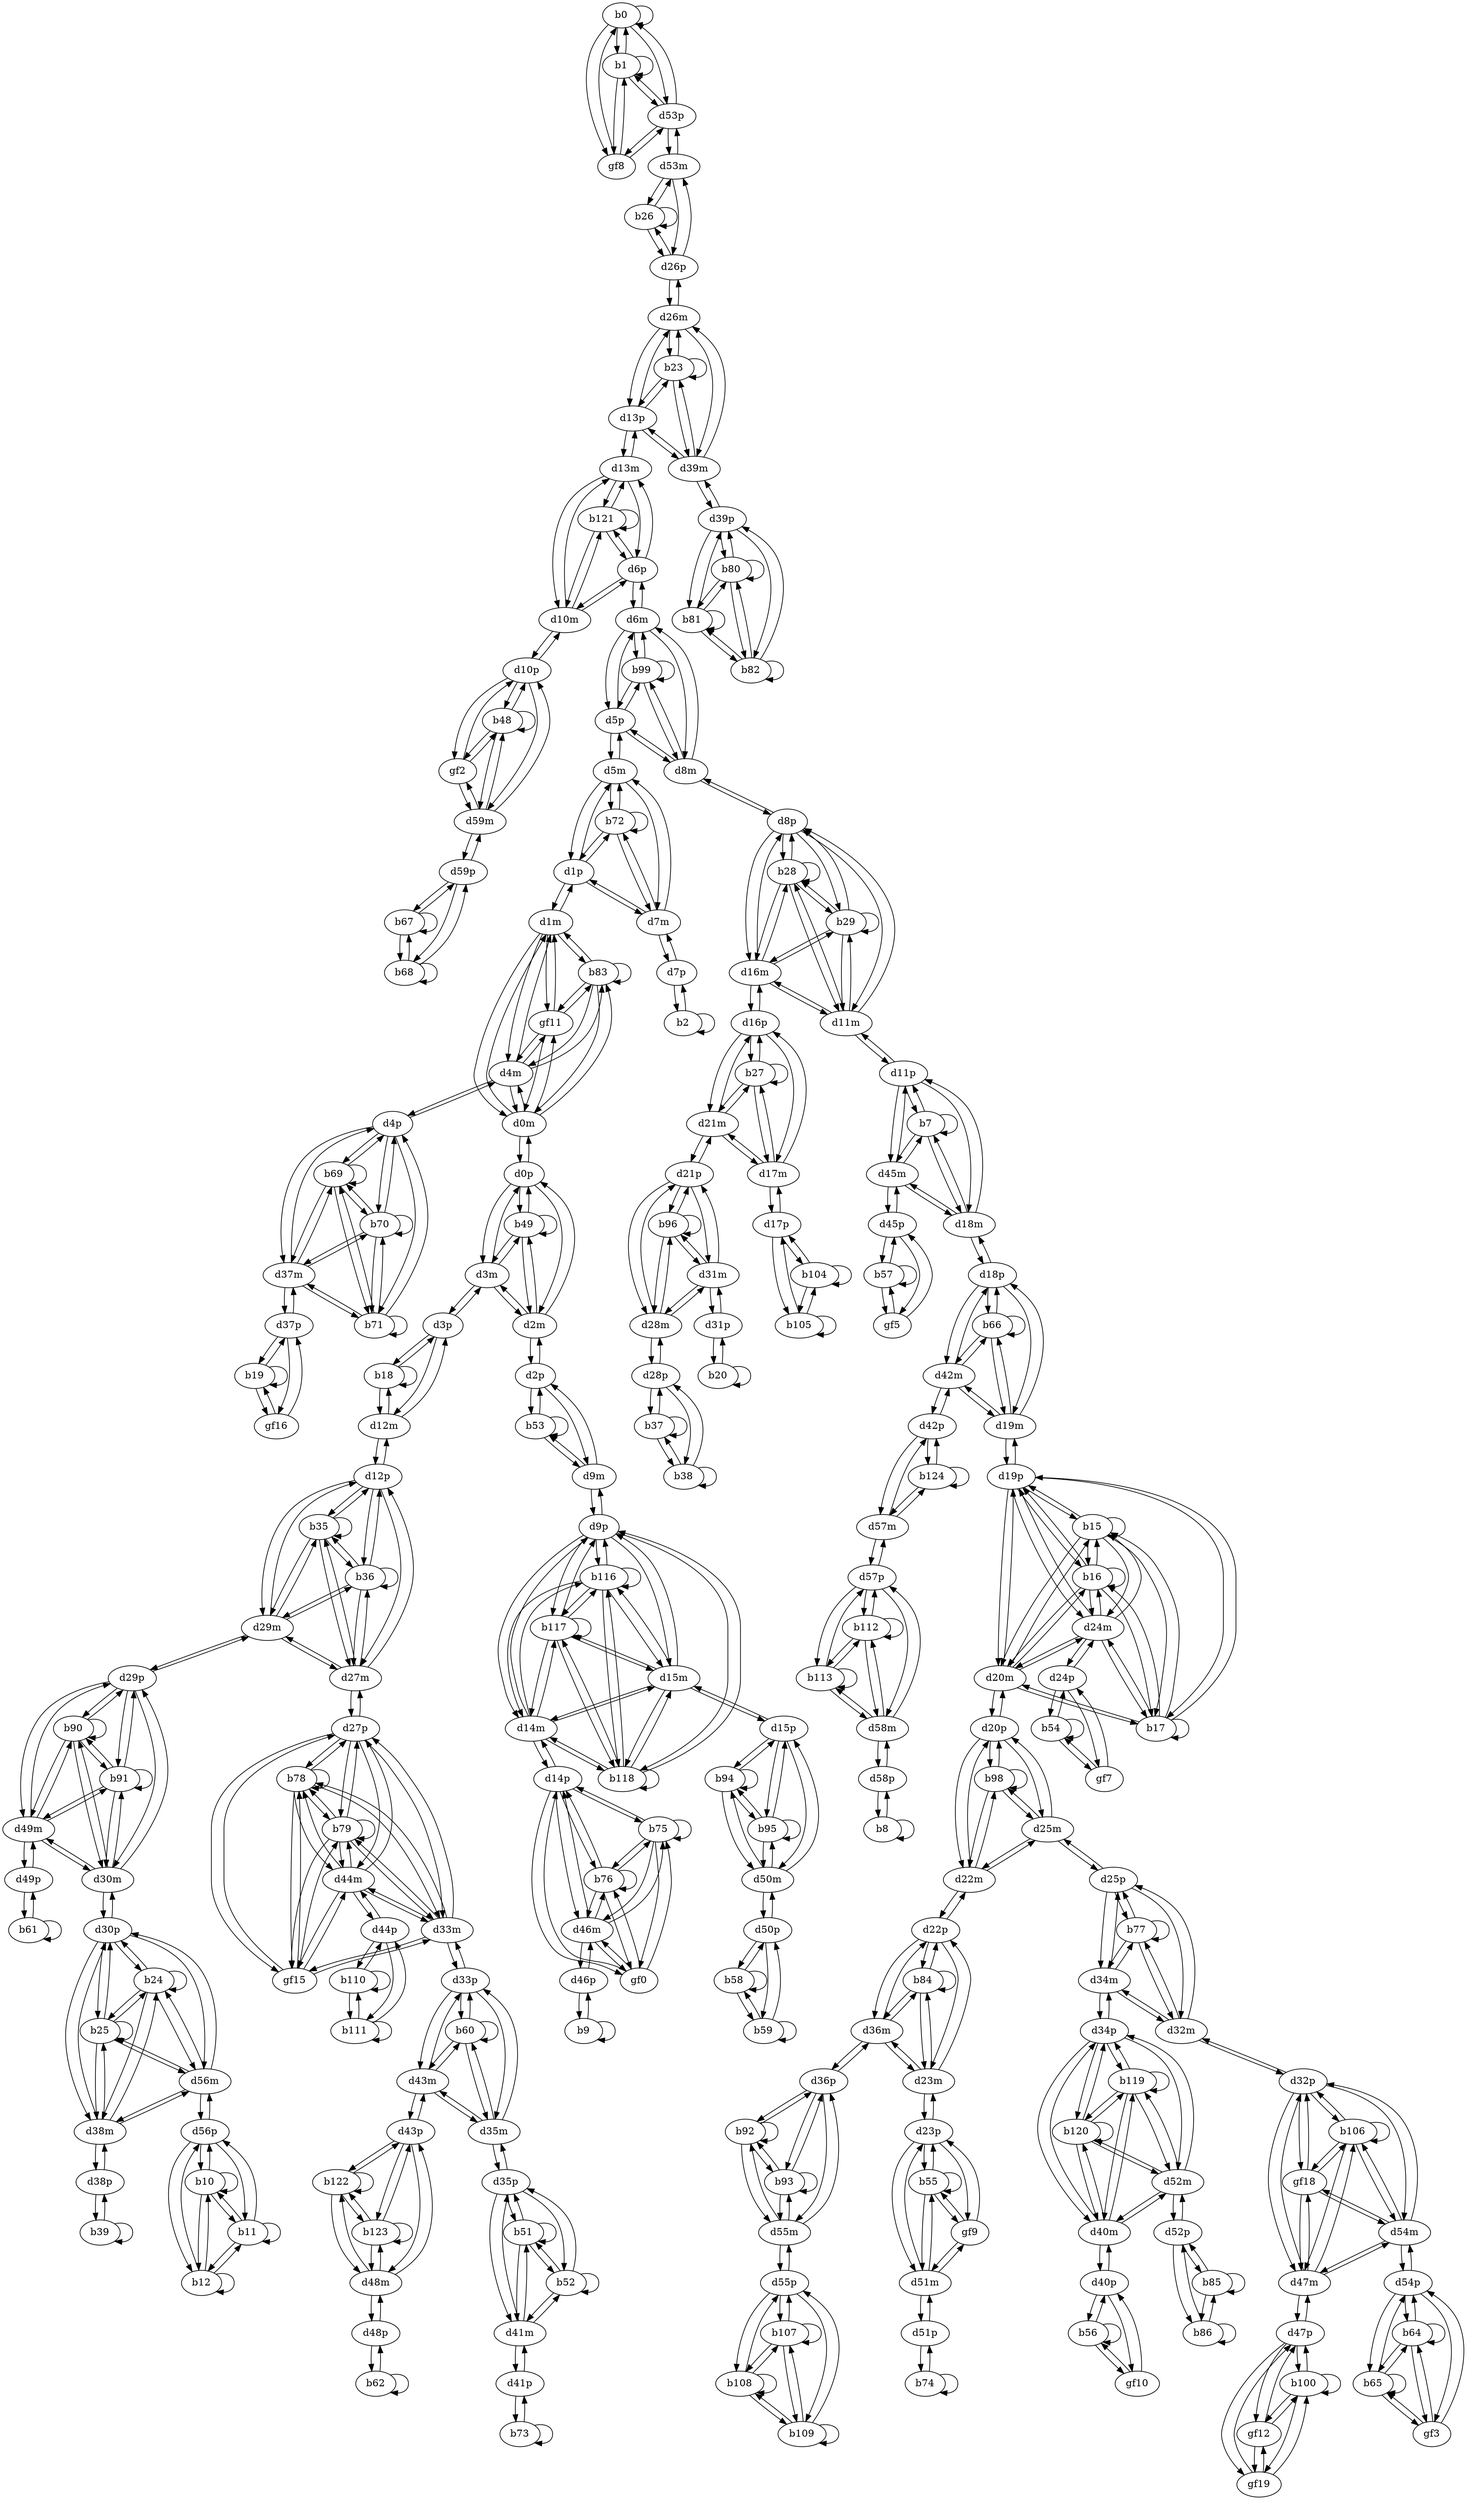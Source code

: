 digraph G {
  b0;
  b1;
  gf8;
  b2;
  b7;
  b8;
  b9;
  b10;
  b11;
  b12;
  b15;
  b16;
  b17;
  b18;
  b19;
  gf16;
  b20;
  b23;
  b24;
  b25;
  b26;
  b27;
  b28;
  b29;
  b35;
  b36;
  b37;
  b38;
  b39;
  b48;
  gf2;
  b49;
  b51;
  b52;
  b53;
  b54;
  gf7;
  b55;
  gf9;
  b56;
  gf10;
  b57;
  gf5;
  b58;
  b59;
  b60;
  b61;
  b62;
  b64;
  b65;
  gf3;
  b66;
  b67;
  b68;
  b69;
  b70;
  b71;
  b72;
  b73;
  b74;
  b75;
  b76;
  gf0;
  b77;
  b78;
  b79;
  gf15;
  b80;
  b81;
  b82;
  b83;
  gf11;
  b84;
  b85;
  b86;
  b90;
  b91;
  b92;
  b93;
  b94;
  b95;
  b96;
  b98;
  b99;
  b100;
  gf12;
  gf19;
  b104;
  b105;
  b106;
  gf18;
  b107;
  b108;
  b109;
  b110;
  b111;
  b112;
  b113;
  b116;
  b117;
  b118;
  b119;
  b120;
  b121;
  b122;
  b123;
  b124;
  d0m;
  d0p;
  d1m;
  d1p;
  d2m;
  d2p;
  d3m;
  d3p;
  d4m;
  d4p;
  d5m;
  d5p;
  d6m;
  d6p;
  d7m;
  d7p;
  d8m;
  d8p;
  d9m;
  d9p;
  d10m;
  d10p;
  d11m;
  d11p;
  d12m;
  d12p;
  d13m;
  d13p;
  d14m;
  d14p;
  d15m;
  d15p;
  d16m;
  d16p;
  d17m;
  d17p;
  d18m;
  d18p;
  d19m;
  d19p;
  d20m;
  d20p;
  d21m;
  d21p;
  d22m;
  d22p;
  d23m;
  d23p;
  d24m;
  d24p;
  d25m;
  d25p;
  d26m;
  d26p;
  d27m;
  d27p;
  d28m;
  d28p;
  d29m;
  d29p;
  d30m;
  d30p;
  d31m;
  d31p;
  d32m;
  d32p;
  d33m;
  d33p;
  d34m;
  d34p;
  d35m;
  d35p;
  d36m;
  d36p;
  d37m;
  d37p;
  d38m;
  d38p;
  d39m;
  d39p;
  d40m;
  d40p;
  d41m;
  d41p;
  d42m;
  d42p;
  d43m;
  d43p;
  d44m;
  d44p;
  d45m;
  d45p;
  d46m;
  d46p;
  d47m;
  d47p;
  d48m;
  d48p;
  d49m;
  d49p;
  d50m;
  d50p;
  d51m;
  d51p;
  d52m;
  d52p;
  d53m;
  d53p;
  d54m;
  d54p;
  d55m;
  d55p;
  d56m;
  d56p;
  d57m;
  d57p;
  d58m;
  d58p;
  d59m;
  d59p;
  b0 -> b0;
  b0 -> b1;
  b0 -> gf8;
  b1 -> b0;
  b1 -> b1;
  b1 -> gf8;
  gf8 -> b0;
  gf8 -> b1;
  b2 -> b2;
  b7 -> b7;
  b8 -> b8;
  b9 -> b9;
  b10 -> b10;
  b10 -> b11;
  b10 -> b12;
  b11 -> b10;
  b11 -> b11;
  b11 -> b12;
  b12 -> b10;
  b12 -> b11;
  b12 -> b12;
  b15 -> b15;
  b15 -> b16;
  b15 -> b17;
  b16 -> b15;
  b16 -> b16;
  b16 -> b17;
  b17 -> b15;
  b17 -> b16;
  b17 -> b17;
  b18 -> b18;
  b19 -> b19;
  b19 -> gf16;
  gf16 -> b19;
  b20 -> b20;
  b23 -> b23;
  b24 -> b24;
  b24 -> b25;
  b25 -> b24;
  b25 -> b25;
  b26 -> b26;
  b27 -> b27;
  b28 -> b28;
  b28 -> b29;
  b29 -> b28;
  b29 -> b29;
  b35 -> b35;
  b35 -> b36;
  b36 -> b35;
  b36 -> b36;
  b37 -> b37;
  b37 -> b38;
  b38 -> b37;
  b38 -> b38;
  b39 -> b39;
  b48 -> b48;
  b48 -> gf2;
  gf2 -> b48;
  b49 -> b49;
  b51 -> b51;
  b51 -> b52;
  b52 -> b51;
  b52 -> b52;
  b53 -> b53;
  b54 -> b54;
  b54 -> gf7;
  gf7 -> b54;
  b55 -> b55;
  b55 -> gf9;
  gf9 -> b55;
  b56 -> b56;
  b56 -> gf10;
  gf10 -> b56;
  b57 -> b57;
  b57 -> gf5;
  gf5 -> b57;
  b58 -> b58;
  b58 -> b59;
  b59 -> b58;
  b59 -> b59;
  b60 -> b60;
  b61 -> b61;
  b62 -> b62;
  b64 -> b64;
  b64 -> b65;
  b64 -> gf3;
  b65 -> b64;
  b65 -> b65;
  b65 -> gf3;
  gf3 -> b64;
  gf3 -> b65;
  b66 -> b66;
  b67 -> b67;
  b67 -> b68;
  b68 -> b67;
  b68 -> b68;
  b69 -> b69;
  b69 -> b70;
  b69 -> b71;
  b70 -> b69;
  b70 -> b70;
  b70 -> b71;
  b71 -> b69;
  b71 -> b70;
  b71 -> b71;
  b72 -> b72;
  b73 -> b73;
  b74 -> b74;
  b75 -> b75;
  b75 -> b76;
  b75 -> gf0;
  b76 -> b75;
  b76 -> b76;
  b76 -> gf0;
  gf0 -> b75;
  gf0 -> b76;
  b77 -> b77;
  b78 -> b78;
  b78 -> b79;
  b78 -> gf15;
  b79 -> b78;
  b79 -> b79;
  b79 -> gf15;
  gf15 -> b78;
  gf15 -> b79;
  b80 -> b80;
  b80 -> b81;
  b80 -> b82;
  b81 -> b80;
  b81 -> b81;
  b81 -> b82;
  b82 -> b80;
  b82 -> b81;
  b82 -> b82;
  b83 -> b83;
  b83 -> gf11;
  gf11 -> b83;
  b84 -> b84;
  b85 -> b85;
  b85 -> b86;
  b86 -> b85;
  b86 -> b86;
  b90 -> b90;
  b90 -> b91;
  b91 -> b90;
  b91 -> b91;
  b92 -> b92;
  b92 -> b93;
  b93 -> b92;
  b93 -> b93;
  b94 -> b94;
  b94 -> b95;
  b95 -> b94;
  b95 -> b95;
  b96 -> b96;
  b98 -> b98;
  b99 -> b99;
  b100 -> b100;
  b100 -> gf12;
  b100 -> gf19;
  gf12 -> b100;
  gf12 -> gf19;
  gf19 -> b100;
  gf19 -> gf12;
  b104 -> b104;
  b104 -> b105;
  b105 -> b104;
  b105 -> b105;
  b106 -> b106;
  b106 -> gf18;
  gf18 -> b106;
  b107 -> b107;
  b107 -> b108;
  b107 -> b109;
  b108 -> b107;
  b108 -> b108;
  b108 -> b109;
  b109 -> b107;
  b109 -> b108;
  b109 -> b109;
  b110 -> b110;
  b110 -> b111;
  b111 -> b110;
  b111 -> b111;
  b112 -> b112;
  b112 -> b113;
  b113 -> b112;
  b113 -> b113;
  b116 -> b116;
  b116 -> b117;
  b116 -> b118;
  b117 -> b116;
  b117 -> b117;
  b117 -> b118;
  b118 -> b116;
  b118 -> b117;
  b118 -> b118;
  b119 -> b119;
  b119 -> b120;
  b120 -> b119;
  b120 -> b120;
  b121 -> b121;
  b122 -> b122;
  b122 -> b123;
  b123 -> b122;
  b123 -> b123;
  b124 -> b124;
  d0m -> d0p;
  d0p -> d0m;
  b83 -> d0m;
  d0m -> b83;
  gf11 -> d0m;
  d0m -> gf11;
  b49 -> d0p;
  d0p -> b49;
  d1m -> d1p;
  d1p -> d1m;
  b83 -> d1m;
  d1m -> b83;
  gf11 -> d1m;
  d1m -> gf11;
  b72 -> d1p;
  d1p -> b72;
  d2m -> d2p;
  d2p -> d2m;
  b49 -> d2m;
  d2m -> b49;
  b53 -> d2p;
  d2p -> b53;
  d3m -> d3p;
  d3p -> d3m;
  b49 -> d3m;
  d3m -> b49;
  b18 -> d3p;
  d3p -> b18;
  d4m -> d4p;
  d4p -> d4m;
  b83 -> d4m;
  d4m -> b83;
  gf11 -> d4m;
  d4m -> gf11;
  b69 -> d4p;
  d4p -> b69;
  b70 -> d4p;
  d4p -> b70;
  b71 -> d4p;
  d4p -> b71;
  d5m -> d5p;
  d5p -> d5m;
  b72 -> d5m;
  d5m -> b72;
  b99 -> d5p;
  d5p -> b99;
  d6m -> d6p;
  d6p -> d6m;
  b99 -> d6m;
  d6m -> b99;
  b121 -> d6p;
  d6p -> b121;
  d7m -> d7p;
  d7p -> d7m;
  b72 -> d7m;
  d7m -> b72;
  b2 -> d7p;
  d7p -> b2;
  d8m -> d8p;
  d8p -> d8m;
  b99 -> d8m;
  d8m -> b99;
  b28 -> d8p;
  d8p -> b28;
  b29 -> d8p;
  d8p -> b29;
  d9m -> d9p;
  d9p -> d9m;
  b53 -> d9m;
  d9m -> b53;
  b116 -> d9p;
  d9p -> b116;
  b117 -> d9p;
  d9p -> b117;
  b118 -> d9p;
  d9p -> b118;
  d10m -> d10p;
  d10p -> d10m;
  b121 -> d10m;
  d10m -> b121;
  b48 -> d10p;
  d10p -> b48;
  gf2 -> d10p;
  d10p -> gf2;
  d11m -> d11p;
  d11p -> d11m;
  b28 -> d11m;
  d11m -> b28;
  b29 -> d11m;
  d11m -> b29;
  b7 -> d11p;
  d11p -> b7;
  d12m -> d12p;
  d12p -> d12m;
  b18 -> d12m;
  d12m -> b18;
  b35 -> d12p;
  d12p -> b35;
  b36 -> d12p;
  d12p -> b36;
  d13m -> d13p;
  d13p -> d13m;
  b121 -> d13m;
  d13m -> b121;
  b23 -> d13p;
  d13p -> b23;
  d14m -> d14p;
  d14p -> d14m;
  b116 -> d14m;
  d14m -> b116;
  b117 -> d14m;
  d14m -> b117;
  b118 -> d14m;
  d14m -> b118;
  b75 -> d14p;
  d14p -> b75;
  b76 -> d14p;
  d14p -> b76;
  gf0 -> d14p;
  d14p -> gf0;
  d15m -> d15p;
  d15p -> d15m;
  b116 -> d15m;
  d15m -> b116;
  b117 -> d15m;
  d15m -> b117;
  b118 -> d15m;
  d15m -> b118;
  b94 -> d15p;
  d15p -> b94;
  b95 -> d15p;
  d15p -> b95;
  d16m -> d16p;
  d16p -> d16m;
  b28 -> d16m;
  d16m -> b28;
  b29 -> d16m;
  d16m -> b29;
  b27 -> d16p;
  d16p -> b27;
  d17m -> d17p;
  d17p -> d17m;
  b27 -> d17m;
  d17m -> b27;
  b104 -> d17p;
  d17p -> b104;
  b105 -> d17p;
  d17p -> b105;
  d18m -> d18p;
  d18p -> d18m;
  b7 -> d18m;
  d18m -> b7;
  b66 -> d18p;
  d18p -> b66;
  d19m -> d19p;
  d19p -> d19m;
  b66 -> d19m;
  d19m -> b66;
  b15 -> d19p;
  d19p -> b15;
  b16 -> d19p;
  d19p -> b16;
  b17 -> d19p;
  d19p -> b17;
  d20m -> d20p;
  d20p -> d20m;
  b15 -> d20m;
  d20m -> b15;
  b16 -> d20m;
  d20m -> b16;
  b17 -> d20m;
  d20m -> b17;
  b98 -> d20p;
  d20p -> b98;
  d21m -> d21p;
  d21p -> d21m;
  b27 -> d21m;
  d21m -> b27;
  b96 -> d21p;
  d21p -> b96;
  d22m -> d22p;
  d22p -> d22m;
  b98 -> d22m;
  d22m -> b98;
  b84 -> d22p;
  d22p -> b84;
  d23m -> d23p;
  d23p -> d23m;
  b84 -> d23m;
  d23m -> b84;
  b55 -> d23p;
  d23p -> b55;
  gf9 -> d23p;
  d23p -> gf9;
  d24m -> d24p;
  d24p -> d24m;
  b15 -> d24m;
  d24m -> b15;
  b16 -> d24m;
  d24m -> b16;
  b17 -> d24m;
  d24m -> b17;
  b54 -> d24p;
  d24p -> b54;
  gf7 -> d24p;
  d24p -> gf7;
  d25m -> d25p;
  d25p -> d25m;
  b98 -> d25m;
  d25m -> b98;
  b77 -> d25p;
  d25p -> b77;
  d26m -> d26p;
  d26p -> d26m;
  b23 -> d26m;
  d26m -> b23;
  b26 -> d26p;
  d26p -> b26;
  d27m -> d27p;
  d27p -> d27m;
  b35 -> d27m;
  d27m -> b35;
  b36 -> d27m;
  d27m -> b36;
  b78 -> d27p;
  d27p -> b78;
  b79 -> d27p;
  d27p -> b79;
  gf15 -> d27p;
  d27p -> gf15;
  d28m -> d28p;
  d28p -> d28m;
  b96 -> d28m;
  d28m -> b96;
  b37 -> d28p;
  d28p -> b37;
  b38 -> d28p;
  d28p -> b38;
  d29m -> d29p;
  d29p -> d29m;
  b35 -> d29m;
  d29m -> b35;
  b36 -> d29m;
  d29m -> b36;
  b90 -> d29p;
  d29p -> b90;
  b91 -> d29p;
  d29p -> b91;
  d30m -> d30p;
  d30p -> d30m;
  b90 -> d30m;
  d30m -> b90;
  b91 -> d30m;
  d30m -> b91;
  b24 -> d30p;
  d30p -> b24;
  b25 -> d30p;
  d30p -> b25;
  d31m -> d31p;
  d31p -> d31m;
  b96 -> d31m;
  d31m -> b96;
  b20 -> d31p;
  d31p -> b20;
  d32m -> d32p;
  d32p -> d32m;
  b77 -> d32m;
  d32m -> b77;
  b106 -> d32p;
  d32p -> b106;
  gf18 -> d32p;
  d32p -> gf18;
  d33m -> d33p;
  d33p -> d33m;
  b78 -> d33m;
  d33m -> b78;
  b79 -> d33m;
  d33m -> b79;
  gf15 -> d33m;
  d33m -> gf15;
  b60 -> d33p;
  d33p -> b60;
  d34m -> d34p;
  d34p -> d34m;
  b77 -> d34m;
  d34m -> b77;
  b119 -> d34p;
  d34p -> b119;
  b120 -> d34p;
  d34p -> b120;
  d35m -> d35p;
  d35p -> d35m;
  b60 -> d35m;
  d35m -> b60;
  b51 -> d35p;
  d35p -> b51;
  b52 -> d35p;
  d35p -> b52;
  d36m -> d36p;
  d36p -> d36m;
  b84 -> d36m;
  d36m -> b84;
  b92 -> d36p;
  d36p -> b92;
  b93 -> d36p;
  d36p -> b93;
  d37m -> d37p;
  d37p -> d37m;
  b69 -> d37m;
  d37m -> b69;
  b70 -> d37m;
  d37m -> b70;
  b71 -> d37m;
  d37m -> b71;
  b19 -> d37p;
  d37p -> b19;
  gf16 -> d37p;
  d37p -> gf16;
  d38m -> d38p;
  d38p -> d38m;
  b24 -> d38m;
  d38m -> b24;
  b25 -> d38m;
  d38m -> b25;
  b39 -> d38p;
  d38p -> b39;
  d39m -> d39p;
  d39p -> d39m;
  b23 -> d39m;
  d39m -> b23;
  b80 -> d39p;
  d39p -> b80;
  b81 -> d39p;
  d39p -> b81;
  b82 -> d39p;
  d39p -> b82;
  d40m -> d40p;
  d40p -> d40m;
  b119 -> d40m;
  d40m -> b119;
  b120 -> d40m;
  d40m -> b120;
  b56 -> d40p;
  d40p -> b56;
  gf10 -> d40p;
  d40p -> gf10;
  d41m -> d41p;
  d41p -> d41m;
  b51 -> d41m;
  d41m -> b51;
  b52 -> d41m;
  d41m -> b52;
  b73 -> d41p;
  d41p -> b73;
  d42m -> d42p;
  d42p -> d42m;
  b66 -> d42m;
  d42m -> b66;
  b124 -> d42p;
  d42p -> b124;
  d43m -> d43p;
  d43p -> d43m;
  b60 -> d43m;
  d43m -> b60;
  b122 -> d43p;
  d43p -> b122;
  b123 -> d43p;
  d43p -> b123;
  d44m -> d44p;
  d44p -> d44m;
  b78 -> d44m;
  d44m -> b78;
  b79 -> d44m;
  d44m -> b79;
  gf15 -> d44m;
  d44m -> gf15;
  b110 -> d44p;
  d44p -> b110;
  b111 -> d44p;
  d44p -> b111;
  d45m -> d45p;
  d45p -> d45m;
  b7 -> d45m;
  d45m -> b7;
  b57 -> d45p;
  d45p -> b57;
  gf5 -> d45p;
  d45p -> gf5;
  d46m -> d46p;
  d46p -> d46m;
  b75 -> d46m;
  d46m -> b75;
  b76 -> d46m;
  d46m -> b76;
  gf0 -> d46m;
  d46m -> gf0;
  b9 -> d46p;
  d46p -> b9;
  d47m -> d47p;
  d47p -> d47m;
  b106 -> d47m;
  d47m -> b106;
  gf18 -> d47m;
  d47m -> gf18;
  b100 -> d47p;
  d47p -> b100;
  gf12 -> d47p;
  d47p -> gf12;
  gf19 -> d47p;
  d47p -> gf19;
  d48m -> d48p;
  d48p -> d48m;
  b122 -> d48m;
  d48m -> b122;
  b123 -> d48m;
  d48m -> b123;
  b62 -> d48p;
  d48p -> b62;
  d49m -> d49p;
  d49p -> d49m;
  b90 -> d49m;
  d49m -> b90;
  b91 -> d49m;
  d49m -> b91;
  b61 -> d49p;
  d49p -> b61;
  d50m -> d50p;
  d50p -> d50m;
  b94 -> d50m;
  d50m -> b94;
  b95 -> d50m;
  d50m -> b95;
  b58 -> d50p;
  d50p -> b58;
  b59 -> d50p;
  d50p -> b59;
  d51m -> d51p;
  d51p -> d51m;
  b55 -> d51m;
  d51m -> b55;
  gf9 -> d51m;
  d51m -> gf9;
  b74 -> d51p;
  d51p -> b74;
  d52m -> d52p;
  d52p -> d52m;
  b119 -> d52m;
  d52m -> b119;
  b120 -> d52m;
  d52m -> b120;
  b85 -> d52p;
  d52p -> b85;
  b86 -> d52p;
  d52p -> b86;
  d53m -> d53p;
  d53p -> d53m;
  b26 -> d53m;
  d53m -> b26;
  b0 -> d53p;
  d53p -> b0;
  b1 -> d53p;
  d53p -> b1;
  gf8 -> d53p;
  d53p -> gf8;
  d54m -> d54p;
  d54p -> d54m;
  b106 -> d54m;
  d54m -> b106;
  gf18 -> d54m;
  d54m -> gf18;
  b64 -> d54p;
  d54p -> b64;
  b65 -> d54p;
  d54p -> b65;
  gf3 -> d54p;
  d54p -> gf3;
  d55m -> d55p;
  d55p -> d55m;
  b92 -> d55m;
  d55m -> b92;
  b93 -> d55m;
  d55m -> b93;
  b107 -> d55p;
  d55p -> b107;
  b108 -> d55p;
  d55p -> b108;
  b109 -> d55p;
  d55p -> b109;
  d56m -> d56p;
  d56p -> d56m;
  b24 -> d56m;
  d56m -> b24;
  b25 -> d56m;
  d56m -> b25;
  b10 -> d56p;
  d56p -> b10;
  b11 -> d56p;
  d56p -> b11;
  b12 -> d56p;
  d56p -> b12;
  d57m -> d57p;
  d57p -> d57m;
  b124 -> d57m;
  d57m -> b124;
  b112 -> d57p;
  d57p -> b112;
  b113 -> d57p;
  d57p -> b113;
  d58m -> d58p;
  d58p -> d58m;
  b112 -> d58m;
  d58m -> b112;
  b113 -> d58m;
  d58m -> b113;
  b8 -> d58p;
  d58p -> b8;
  d59m -> d59p;
  d59p -> d59m;
  b48 -> d59m;
  d59m -> b48;
  gf2 -> d59m;
  d59m -> gf2;
  b67 -> d59p;
  d59p -> b67;
  b68 -> d59p;
  d59p -> b68;
  d11p -> d18m;
  d11p -> d45m;
  d18m -> d11p;
  d18m -> d45m;
  d45m -> d11p;
  d45m -> d18m;
  d19p -> d20m;
  d19p -> d24m;
  d20m -> d19p;
  d20m -> d24m;
  d24m -> d19p;
  d24m -> d20m;
  d3p -> d12m;
  d12m -> d3p;
  d13p -> d26m;
  d13p -> d39m;
  d26m -> d13p;
  d26m -> d39m;
  d39m -> d13p;
  d39m -> d26m;
  d30p -> d38m;
  d30p -> d56m;
  d38m -> d30p;
  d38m -> d56m;
  d56m -> d30p;
  d56m -> d38m;
  d26p -> d53m;
  d53m -> d26p;
  d16p -> d17m;
  d16p -> d21m;
  d17m -> d16p;
  d17m -> d21m;
  d21m -> d16p;
  d21m -> d17m;
  d8p -> d11m;
  d8p -> d16m;
  d11m -> d8p;
  d11m -> d16m;
  d16m -> d8p;
  d16m -> d11m;
  d12p -> d27m;
  d12p -> d29m;
  d27m -> d12p;
  d27m -> d29m;
  d29m -> d12p;
  d29m -> d27m;
  d10p -> d59m;
  d59m -> d10p;
  d0p -> d2m;
  d0p -> d3m;
  d2m -> d0p;
  d2m -> d3m;
  d3m -> d0p;
  d3m -> d2m;
  d35p -> d41m;
  d41m -> d35p;
  d2p -> d9m;
  d9m -> d2p;
  d23p -> d51m;
  d51m -> d23p;
  d33p -> d35m;
  d33p -> d43m;
  d35m -> d33p;
  d35m -> d43m;
  d43m -> d33p;
  d43m -> d35m;
  d18p -> d19m;
  d18p -> d42m;
  d19m -> d18p;
  d19m -> d42m;
  d42m -> d18p;
  d42m -> d19m;
  d4p -> d37m;
  d37m -> d4p;
  d1p -> d5m;
  d1p -> d7m;
  d5m -> d1p;
  d5m -> d7m;
  d7m -> d1p;
  d7m -> d5m;
  d14p -> d46m;
  d46m -> d14p;
  d25p -> d32m;
  d25p -> d34m;
  d32m -> d25p;
  d32m -> d34m;
  d34m -> d25p;
  d34m -> d32m;
  d27p -> d33m;
  d27p -> d44m;
  d33m -> d27p;
  d33m -> d44m;
  d44m -> d27p;
  d44m -> d33m;
  d0m -> d1m;
  d0m -> d4m;
  d1m -> d0m;
  d1m -> d4m;
  d4m -> d0m;
  d4m -> d1m;
  d22p -> d23m;
  d22p -> d36m;
  d23m -> d22p;
  d23m -> d36m;
  d36m -> d22p;
  d36m -> d23m;
  d29p -> d30m;
  d29p -> d49m;
  d30m -> d29p;
  d30m -> d49m;
  d49m -> d29p;
  d49m -> d30m;
  d36p -> d55m;
  d55m -> d36p;
  d15p -> d50m;
  d50m -> d15p;
  d21p -> d28m;
  d21p -> d31m;
  d28m -> d21p;
  d28m -> d31m;
  d31m -> d21p;
  d31m -> d28m;
  d20p -> d22m;
  d20p -> d25m;
  d22m -> d20p;
  d22m -> d25m;
  d25m -> d20p;
  d25m -> d22m;
  d5p -> d6m;
  d5p -> d8m;
  d6m -> d5p;
  d6m -> d8m;
  d8m -> d5p;
  d8m -> d6m;
  d32p -> d47m;
  d32p -> d54m;
  d47m -> d32p;
  d47m -> d54m;
  d54m -> d32p;
  d54m -> d47m;
  d57p -> d58m;
  d58m -> d57p;
  d9p -> d14m;
  d9p -> d15m;
  d14m -> d9p;
  d14m -> d15m;
  d15m -> d9p;
  d15m -> d14m;
  d34p -> d40m;
  d34p -> d52m;
  d40m -> d34p;
  d40m -> d52m;
  d52m -> d34p;
  d52m -> d40m;
  d6p -> d10m;
  d6p -> d13m;
  d10m -> d6p;
  d10m -> d13m;
  d13m -> d6p;
  d13m -> d10m;
  d43p -> d48m;
  d48m -> d43p;
  d42p -> d57m;
  d57m -> d42p;
}
